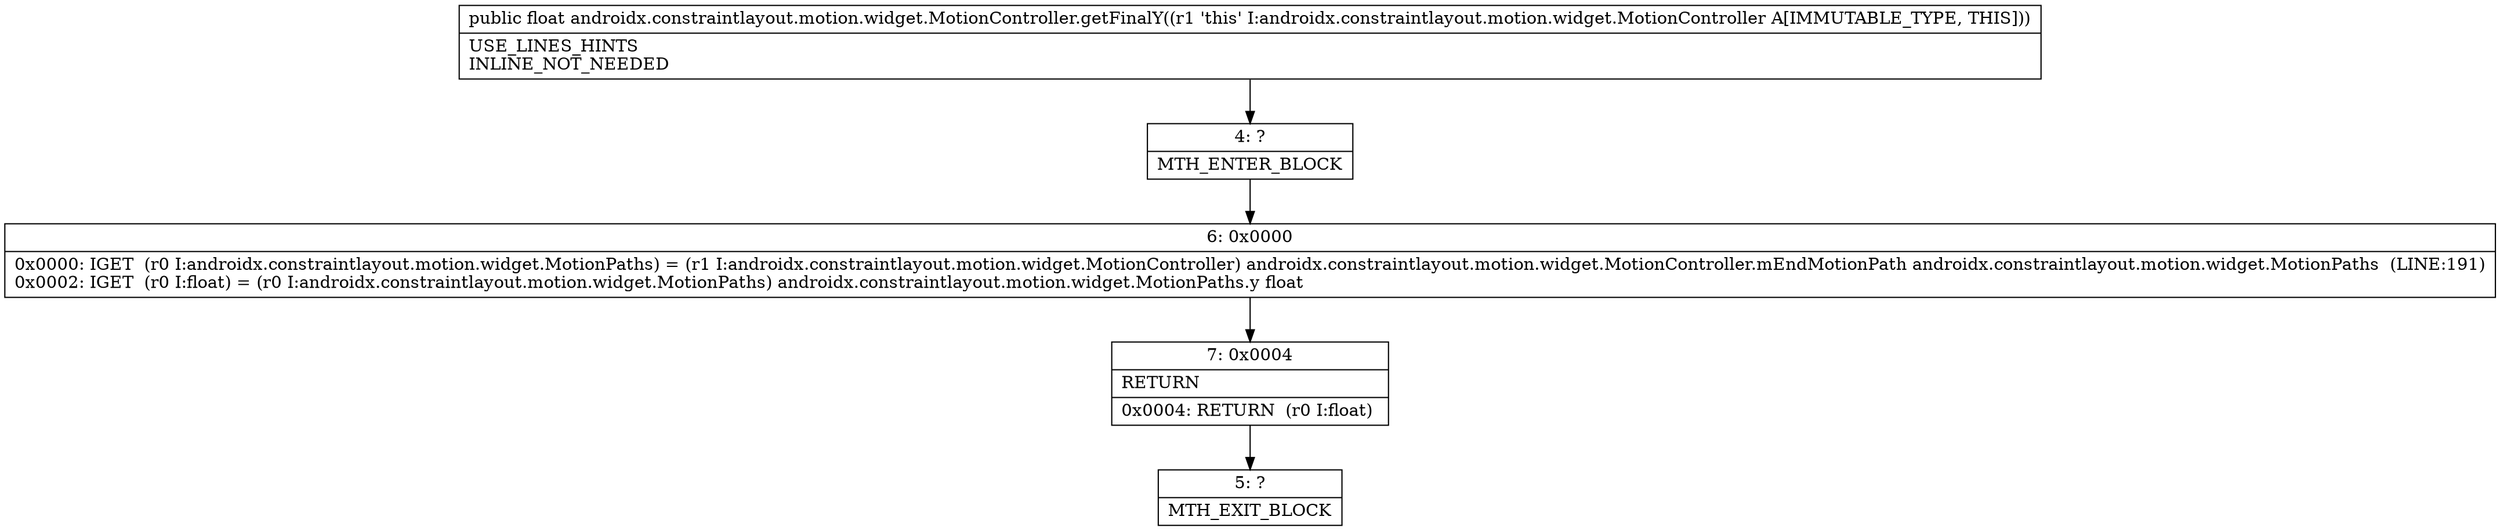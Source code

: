 digraph "CFG forandroidx.constraintlayout.motion.widget.MotionController.getFinalY()F" {
Node_4 [shape=record,label="{4\:\ ?|MTH_ENTER_BLOCK\l}"];
Node_6 [shape=record,label="{6\:\ 0x0000|0x0000: IGET  (r0 I:androidx.constraintlayout.motion.widget.MotionPaths) = (r1 I:androidx.constraintlayout.motion.widget.MotionController) androidx.constraintlayout.motion.widget.MotionController.mEndMotionPath androidx.constraintlayout.motion.widget.MotionPaths  (LINE:191)\l0x0002: IGET  (r0 I:float) = (r0 I:androidx.constraintlayout.motion.widget.MotionPaths) androidx.constraintlayout.motion.widget.MotionPaths.y float \l}"];
Node_7 [shape=record,label="{7\:\ 0x0004|RETURN\l|0x0004: RETURN  (r0 I:float) \l}"];
Node_5 [shape=record,label="{5\:\ ?|MTH_EXIT_BLOCK\l}"];
MethodNode[shape=record,label="{public float androidx.constraintlayout.motion.widget.MotionController.getFinalY((r1 'this' I:androidx.constraintlayout.motion.widget.MotionController A[IMMUTABLE_TYPE, THIS]))  | USE_LINES_HINTS\lINLINE_NOT_NEEDED\l}"];
MethodNode -> Node_4;Node_4 -> Node_6;
Node_6 -> Node_7;
Node_7 -> Node_5;
}

